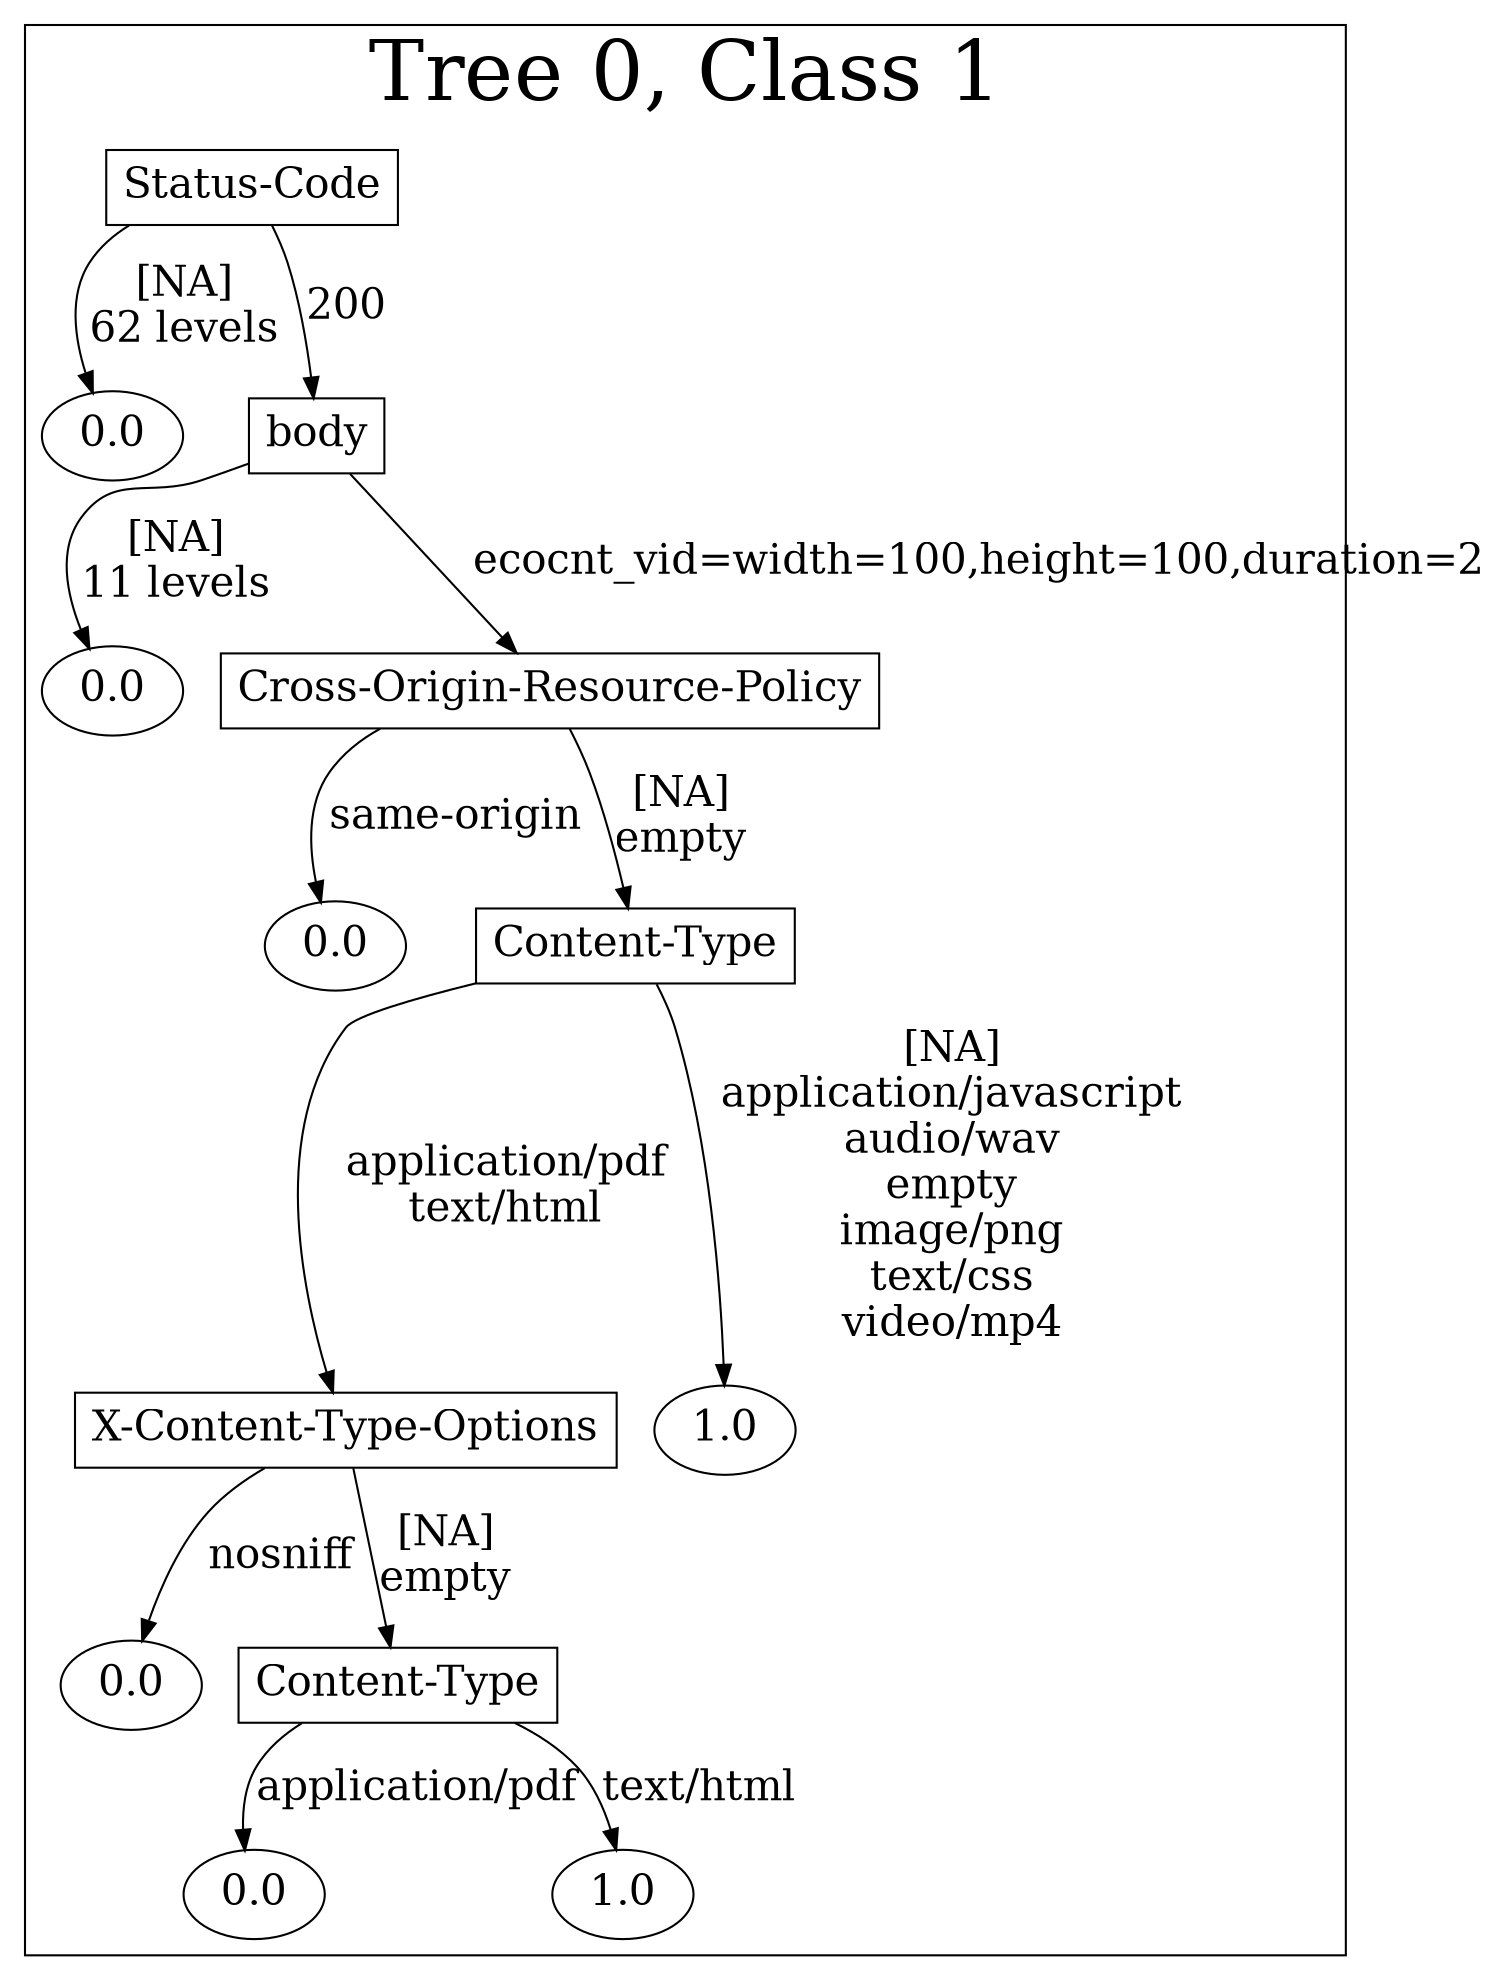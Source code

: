 /*
Generated by:
    http://https://github.com/h2oai/h2o-3/tree/master/h2o-genmodel/src/main/java/hex/genmodel/tools/PrintMojo.java
*/

/*
On a mac:

$ brew install graphviz
$ dot -Tpng file.gv -o file.png
$ open file.png
*/

digraph G {

subgraph cluster_0 {
/* Nodes */

/* Level 0 */
{
"SG_0_Node_0" [shape=box, fontsize=20, label="Status-Code"]
}

/* Level 1 */
{
"SG_0_Node_6" [fontsize=20, label="0.0"]
"SG_0_Node_1" [shape=box, fontsize=20, label="body"]
}

/* Level 2 */
{
"SG_0_Node_7" [fontsize=20, label="0.0"]
"SG_0_Node_2" [shape=box, fontsize=20, label="Cross-Origin-Resource-Policy"]
}

/* Level 3 */
{
"SG_0_Node_8" [fontsize=20, label="0.0"]
"SG_0_Node_3" [shape=box, fontsize=20, label="Content-Type"]
}

/* Level 4 */
{
"SG_0_Node_4" [shape=box, fontsize=20, label="X-Content-Type-Options"]
"SG_0_Node_9" [fontsize=20, label="1.0"]
}

/* Level 5 */
{
"SG_0_Node_10" [fontsize=20, label="0.0"]
"SG_0_Node_5" [shape=box, fontsize=20, label="Content-Type"]
}

/* Level 6 */
{
"SG_0_Node_11" [fontsize=20, label="0.0"]
"SG_0_Node_12" [fontsize=20, label="1.0"]
}

/* Edges */
"SG_0_Node_0" -> "SG_0_Node_6" [fontsize=20, label="[NA]
62 levels
"]
"SG_0_Node_0" -> "SG_0_Node_1" [fontsize=20, label="200
"]
"SG_0_Node_1" -> "SG_0_Node_7" [fontsize=20, label="[NA]
11 levels
"]
"SG_0_Node_1" -> "SG_0_Node_2" [fontsize=20, label="ecocnt_vid=width=100,height=100,duration=2
"]
"SG_0_Node_2" -> "SG_0_Node_8" [fontsize=20, label="same-origin
"]
"SG_0_Node_2" -> "SG_0_Node_3" [fontsize=20, label="[NA]
empty
"]
"SG_0_Node_3" -> "SG_0_Node_4" [fontsize=20, label="application/pdf
text/html
"]
"SG_0_Node_3" -> "SG_0_Node_9" [fontsize=20, label="[NA]
application/javascript
audio/wav
empty
image/png
text/css
video/mp4
"]
"SG_0_Node_4" -> "SG_0_Node_10" [fontsize=20, label="nosniff
"]
"SG_0_Node_4" -> "SG_0_Node_5" [fontsize=20, label="[NA]
empty
"]
"SG_0_Node_5" -> "SG_0_Node_11" [fontsize=20, label="application/pdf
"]
"SG_0_Node_5" -> "SG_0_Node_12" [fontsize=20, label="text/html
"]

fontsize=40
label="Tree 0, Class 1"
}

}

